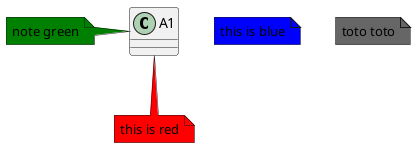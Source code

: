 {
  "sha1": "et4azqpm2z0l3ma2v661etqluj6ymtc",
  "insertion": {
    "when": "2024-06-01T09:03:05.064Z",
    "user": "plantuml@gmail.com"
  }
}
@startuml

class A1

note left of A1 #green: note green

note bottom of A1 #red
	this is red
end note

note as N1 #blue
	this is blue
endnote

note "toto toto" as N2 #666666

@enduml

